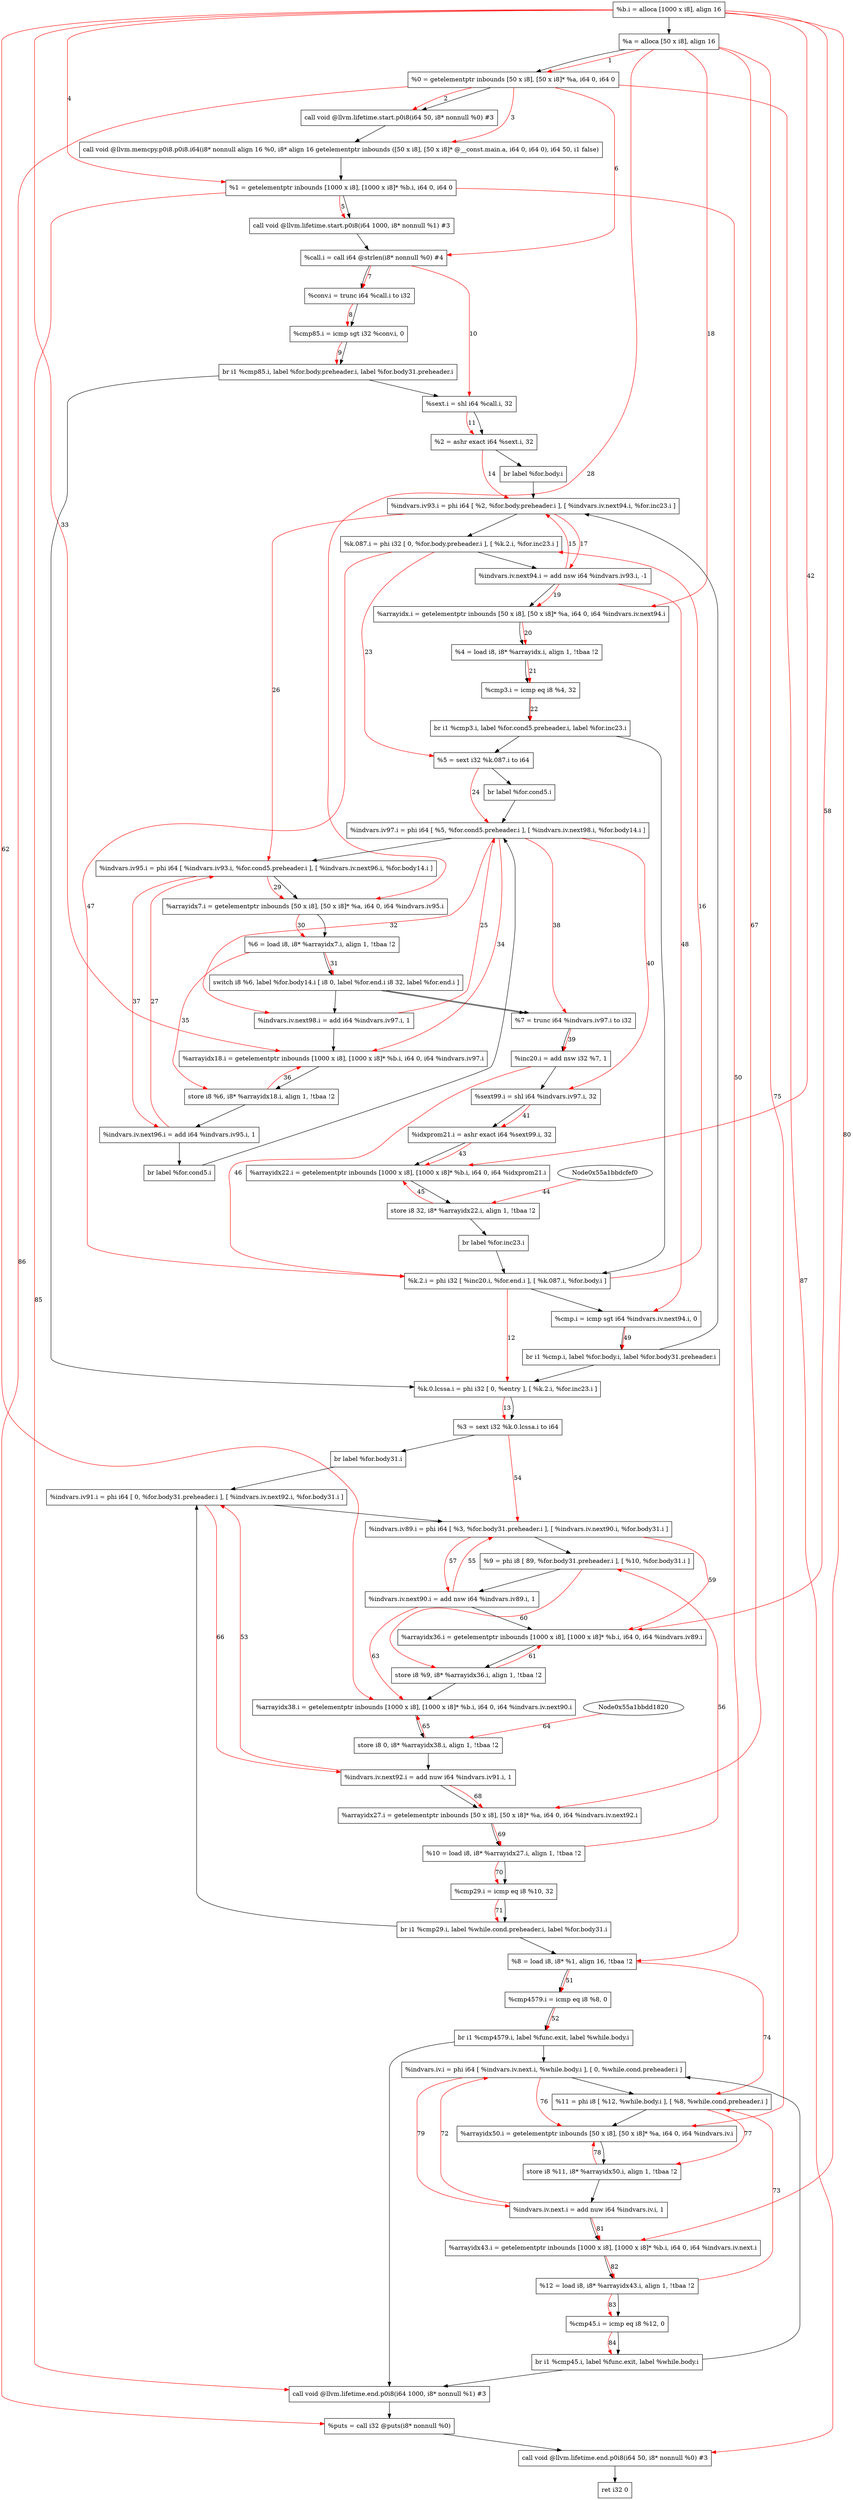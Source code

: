 digraph "CDFG for'main' function" {
	Node0x55a1bbdce738[shape=record, label="  %b.i = alloca [1000 x i8], align 16"]
	Node0x55a1bbdd1128[shape=record, label="  %a = alloca [50 x i8], align 16"]
	Node0x55a1bbdd4458[shape=record, label="  %0 = getelementptr inbounds [50 x i8], [50 x i8]* %a, i64 0, i64 0"]
	Node0x55a1bbdd45d8[shape=record, label="  call void @llvm.lifetime.start.p0i8(i64 50, i8* nonnull %0) #3"]
	Node0x55a1bbdd4d38[shape=record, label="  call void @llvm.memcpy.p0i8.p0i8.i64(i8* nonnull align 16 %0, i8* align 16 getelementptr inbounds ([50 x i8], [50 x i8]* @__const.main.a, i64 0, i64 0), i64 50, i1 false)"]
	Node0x55a1bbdd4e28[shape=record, label="  %1 = getelementptr inbounds [1000 x i8], [1000 x i8]* %b.i, i64 0, i64 0"]
	Node0x55a1bbdd4f58[shape=record, label="  call void @llvm.lifetime.start.p0i8(i64 1000, i8* nonnull %1) #3"]
	Node0x55a1bbdd5070[shape=record, label="  %call.i = call i64 @strlen(i8* nonnull %0) #4"]
	Node0x55a1bbdd5128[shape=record, label="  %conv.i = trunc i64 %call.i to i32"]
	Node0x55a1bbdd51c0[shape=record, label="  %cmp85.i = icmp sgt i32 %conv.i, 0"]
	Node0x55a1bbdd5438[shape=record, label="  br i1 %cmp85.i, label %for.body.preheader.i, label %for.body31.preheader.i"]
	Node0x55a1bbdd54e0[shape=record, label="  %sext.i = shl i64 %call.i, 32"]
	Node0x55a1bbdd5550[shape=record, label="  %2 = ashr exact i64 %sext.i, 32"]
	Node0x55a1bbdd5628[shape=record, label="  br label %for.body.i"]
	Node0x55a1bbdd5788[shape=record, label="  %k.0.lcssa.i = phi i32 [ 0, %entry ], [ %k.2.i, %for.inc23.i ]"]
	Node0x55a1bbdd5868[shape=record, label="  %3 = sext i32 %k.0.lcssa.i to i64"]
	Node0x55a1bbdd5b48[shape=record, label="  br label %for.body31.i"]
	Node0x55a1bbdd5bf8[shape=record, label="  %indvars.iv93.i = phi i64 [ %2, %for.body.preheader.i ], [ %indvars.iv.next94.i, %for.inc23.i ]"]
	Node0x55a1bbdd5cf8[shape=record, label="  %k.087.i = phi i32 [ 0, %for.body.preheader.i ], [ %k.2.i, %for.inc23.i ]"]
	Node0x55a1bbdd5de0[shape=record, label="  %indvars.iv.next94.i = add nsw i64 %indvars.iv93.i, -1"]
	Node0x55a1bbdd5e68[shape=record, label="  %arrayidx.i = getelementptr inbounds [50 x i8], [50 x i8]* %a, i64 0, i64 %indvars.iv.next94.i"]
	Node0x55a1bbdd5288[shape=record, label="  %4 = load i8, i8* %arrayidx.i, align 1, !tbaa !2"]
	Node0x55a1bbdd5f40[shape=record, label="  %cmp3.i = icmp eq i8 %4, 32"]
	Node0x55a1bbdd6098[shape=record, label="  br i1 %cmp3.i, label %for.cond5.preheader.i, label %for.inc23.i"]
	Node0x55a1bbdd5fe8[shape=record, label="  %5 = sext i32 %k.087.i to i64"]
	Node0x55a1bbdd61a8[shape=record, label="  br label %for.cond5.i"]
	Node0x55a1bbdd6308[shape=record, label="  %indvars.iv97.i = phi i64 [ %5, %for.cond5.preheader.i ], [ %indvars.iv.next98.i, %for.body14.i ]"]
	Node0x55a1bbdd64e8[shape=record, label="  %indvars.iv95.i = phi i64 [ %indvars.iv93.i, %for.cond5.preheader.i ], [ %indvars.iv.next96.i, %for.body14.i ]"]
	Node0x55a1bbdd65c8[shape=record, label="  %arrayidx7.i = getelementptr inbounds [50 x i8], [50 x i8]* %a, i64 0, i64 %indvars.iv95.i"]
	Node0x55a1bbdd6668[shape=record, label="  %6 = load i8, i8* %arrayidx7.i, align 1, !tbaa !2"]
	Node0x55a1bbdd6ab8[shape=record, label="  switch i8 %6, label %for.body14.i [
    i8 0, label %for.end.i
    i8 32, label %for.end.i
  ]"]
	Node0x55a1bbdd6c00[shape=record, label="  %indvars.iv.next98.i = add i64 %indvars.iv97.i, 1"]
	Node0x55a1bbdd6c88[shape=record, label="  %arrayidx18.i = getelementptr inbounds [1000 x i8], [1000 x i8]* %b.i, i64 0, i64 %indvars.iv97.i"]
	Node0x55a1bbdd6d10[shape=record, label="  store i8 %6, i8* %arrayidx18.i, align 1, !tbaa !2"]
	Node0x55a1bbdd6d90[shape=record, label="  %indvars.iv.next96.i = add i64 %indvars.iv95.i, 1"]
	Node0x55a1bbdd6478[shape=record, label="  br label %for.cond5.i"]
	Node0x55a1bbdd6a68[shape=record, label="  %7 = trunc i64 %indvars.iv97.i to i32"]
	Node0x55a1bbdd6e00[shape=record, label="  %inc20.i = add nsw i32 %7, 1"]
	Node0x55a1bbdd6e70[shape=record, label="  %sext99.i = shl i64 %indvars.iv97.i, 32"]
	Node0x55a1bbdd6ee0[shape=record, label="  %idxprom21.i = ashr exact i64 %sext99.i, 32"]
	Node0x55a1bbdd6f68[shape=record, label="  %arrayidx22.i = getelementptr inbounds [1000 x i8], [1000 x i8]* %b.i, i64 0, i64 %idxprom21.i"]
	Node0x55a1bbdd7020[shape=record, label="  store i8 32, i8* %arrayidx22.i, align 1, !tbaa !2"]
	Node0x55a1bbdd6148[shape=record, label="  br label %for.inc23.i"]
	Node0x55a1bbdd7078[shape=record, label="  %k.2.i = phi i32 [ %inc20.i, %for.end.i ], [ %k.087.i, %for.body.i ]"]
	Node0x55a1bbdd7170[shape=record, label="  %cmp.i = icmp sgt i64 %indvars.iv.next94.i, 0"]
	Node0x55a1bbdd71f8[shape=record, label="  br i1 %cmp.i, label %for.body.i, label %for.body31.preheader.i"]
	Node0x55a1bbdd5388[shape=record, label="  %8 = load i8, i8* %1, align 16, !tbaa !2"]
	Node0x55a1bbdd7370[shape=record, label="  %cmp4579.i = icmp eq i8 %8, 0"]
	Node0x55a1bbdd2648[shape=record, label="  br i1 %cmp4579.i, label %func.exit, label %while.body.i"]
	Node0x55a1bbdd26f8[shape=record, label="  %indvars.iv91.i = phi i64 [ 0, %for.body31.preheader.i ], [ %indvars.iv.next92.i, %for.body31.i ]"]
	Node0x55a1bbdd28a8[shape=record, label="  %indvars.iv89.i = phi i64 [ %3, %for.body31.preheader.i ], [ %indvars.iv.next90.i, %for.body31.i ]"]
	Node0x55a1bbdd2a18[shape=record, label="  %9 = phi i8 [ 89, %for.body31.preheader.i ], [ %10, %for.body31.i ]"]
	Node0x55a1bbdd2ae0[shape=record, label="  %indvars.iv.next90.i = add nsw i64 %indvars.iv89.i, 1"]
	Node0x55a1bbdd2b68[shape=record, label="  %arrayidx36.i = getelementptr inbounds [1000 x i8], [1000 x i8]* %b.i, i64 0, i64 %indvars.iv89.i"]
	Node0x55a1bbdd2bf0[shape=record, label="  store i8 %9, i8* %arrayidx36.i, align 1, !tbaa !2"]
	Node0x55a1bbdd2ce8[shape=record, label="  %arrayidx38.i = getelementptr inbounds [1000 x i8], [1000 x i8]* %b.i, i64 0, i64 %indvars.iv.next90.i"]
	Node0x55a1bbdd8420[shape=record, label="  store i8 0, i8* %arrayidx38.i, align 1, !tbaa !2"]
	Node0x55a1bbdd84a0[shape=record, label="  %indvars.iv.next92.i = add nuw i64 %indvars.iv91.i, 1"]
	Node0x55a1bbdd8528[shape=record, label="  %arrayidx27.i = getelementptr inbounds [50 x i8], [50 x i8]* %a, i64 0, i64 %indvars.iv.next92.i"]
	Node0x55a1bbdd5ae8[shape=record, label="  %10 = load i8, i8* %arrayidx27.i, align 1, !tbaa !2"]
	Node0x55a1bbdd85b0[shape=record, label="  %cmp29.i = icmp eq i8 %10, 32"]
	Node0x55a1bbdd8638[shape=record, label="  br i1 %cmp29.i, label %while.cond.preheader.i, label %for.body31.i"]
	Node0x55a1bbdd86b8[shape=record, label="  %indvars.iv.i = phi i64 [ %indvars.iv.next.i, %while.body.i ], [ 0, %while.cond.preheader.i ]"]
	Node0x55a1bbdd87b8[shape=record, label="  %11 = phi i8 [ %12, %while.body.i ], [ %8, %while.cond.preheader.i ]"]
	Node0x55a1bbdd8898[shape=record, label="  %arrayidx50.i = getelementptr inbounds [50 x i8], [50 x i8]* %a, i64 0, i64 %indvars.iv.i"]
	Node0x55a1bbdd8920[shape=record, label="  store i8 %11, i8* %arrayidx50.i, align 1, !tbaa !2"]
	Node0x55a1bbdd89a0[shape=record, label="  %indvars.iv.next.i = add nuw i64 %indvars.iv.i, 1"]
	Node0x55a1bbdd9078[shape=record, label="  %arrayidx43.i = getelementptr inbounds [1000 x i8], [1000 x i8]* %b.i, i64 0, i64 %indvars.iv.next.i"]
	Node0x55a1bbdd62b8[shape=record, label="  %12 = load i8, i8* %arrayidx43.i, align 1, !tbaa !2"]
	Node0x55a1bbdd9100[shape=record, label="  %cmp45.i = icmp eq i8 %12, 0"]
	Node0x55a1bbdd9188[shape=record, label="  br i1 %cmp45.i, label %func.exit, label %while.body.i"]
	Node0x55a1bbdd9258[shape=record, label="  call void @llvm.lifetime.end.p0i8(i64 1000, i8* nonnull %1) #3"]
	Node0x55a1bbdd93c0[shape=record, label="  %puts = call i32 @puts(i8* nonnull %0)"]
	Node0x55a1bbdd9508[shape=record, label="  call void @llvm.lifetime.end.p0i8(i64 50, i8* nonnull %0) #3"]
	Node0x55a1bbdd2838[shape=record, label="  ret i32 0"]
	Node0x55a1bbdce738 -> Node0x55a1bbdd1128
	Node0x55a1bbdd1128 -> Node0x55a1bbdd4458
	Node0x55a1bbdd4458 -> Node0x55a1bbdd45d8
	Node0x55a1bbdd45d8 -> Node0x55a1bbdd4d38
	Node0x55a1bbdd4d38 -> Node0x55a1bbdd4e28
	Node0x55a1bbdd4e28 -> Node0x55a1bbdd4f58
	Node0x55a1bbdd4f58 -> Node0x55a1bbdd5070
	Node0x55a1bbdd5070 -> Node0x55a1bbdd5128
	Node0x55a1bbdd5128 -> Node0x55a1bbdd51c0
	Node0x55a1bbdd51c0 -> Node0x55a1bbdd5438
	Node0x55a1bbdd5438 -> Node0x55a1bbdd54e0
	Node0x55a1bbdd5438 -> Node0x55a1bbdd5788
	Node0x55a1bbdd54e0 -> Node0x55a1bbdd5550
	Node0x55a1bbdd5550 -> Node0x55a1bbdd5628
	Node0x55a1bbdd5628 -> Node0x55a1bbdd5bf8
	Node0x55a1bbdd5788 -> Node0x55a1bbdd5868
	Node0x55a1bbdd5868 -> Node0x55a1bbdd5b48
	Node0x55a1bbdd5b48 -> Node0x55a1bbdd26f8
	Node0x55a1bbdd5bf8 -> Node0x55a1bbdd5cf8
	Node0x55a1bbdd5cf8 -> Node0x55a1bbdd5de0
	Node0x55a1bbdd5de0 -> Node0x55a1bbdd5e68
	Node0x55a1bbdd5e68 -> Node0x55a1bbdd5288
	Node0x55a1bbdd5288 -> Node0x55a1bbdd5f40
	Node0x55a1bbdd5f40 -> Node0x55a1bbdd6098
	Node0x55a1bbdd6098 -> Node0x55a1bbdd5fe8
	Node0x55a1bbdd6098 -> Node0x55a1bbdd7078
	Node0x55a1bbdd5fe8 -> Node0x55a1bbdd61a8
	Node0x55a1bbdd61a8 -> Node0x55a1bbdd6308
	Node0x55a1bbdd6308 -> Node0x55a1bbdd64e8
	Node0x55a1bbdd64e8 -> Node0x55a1bbdd65c8
	Node0x55a1bbdd65c8 -> Node0x55a1bbdd6668
	Node0x55a1bbdd6668 -> Node0x55a1bbdd6ab8
	Node0x55a1bbdd6ab8 -> Node0x55a1bbdd6c00
	Node0x55a1bbdd6ab8 -> Node0x55a1bbdd6a68
	Node0x55a1bbdd6ab8 -> Node0x55a1bbdd6a68
	Node0x55a1bbdd6c00 -> Node0x55a1bbdd6c88
	Node0x55a1bbdd6c88 -> Node0x55a1bbdd6d10
	Node0x55a1bbdd6d10 -> Node0x55a1bbdd6d90
	Node0x55a1bbdd6d90 -> Node0x55a1bbdd6478
	Node0x55a1bbdd6478 -> Node0x55a1bbdd6308
	Node0x55a1bbdd6a68 -> Node0x55a1bbdd6e00
	Node0x55a1bbdd6e00 -> Node0x55a1bbdd6e70
	Node0x55a1bbdd6e70 -> Node0x55a1bbdd6ee0
	Node0x55a1bbdd6ee0 -> Node0x55a1bbdd6f68
	Node0x55a1bbdd6f68 -> Node0x55a1bbdd7020
	Node0x55a1bbdd7020 -> Node0x55a1bbdd6148
	Node0x55a1bbdd6148 -> Node0x55a1bbdd7078
	Node0x55a1bbdd7078 -> Node0x55a1bbdd7170
	Node0x55a1bbdd7170 -> Node0x55a1bbdd71f8
	Node0x55a1bbdd71f8 -> Node0x55a1bbdd5bf8
	Node0x55a1bbdd71f8 -> Node0x55a1bbdd5788
	Node0x55a1bbdd5388 -> Node0x55a1bbdd7370
	Node0x55a1bbdd7370 -> Node0x55a1bbdd2648
	Node0x55a1bbdd2648 -> Node0x55a1bbdd9258
	Node0x55a1bbdd2648 -> Node0x55a1bbdd86b8
	Node0x55a1bbdd26f8 -> Node0x55a1bbdd28a8
	Node0x55a1bbdd28a8 -> Node0x55a1bbdd2a18
	Node0x55a1bbdd2a18 -> Node0x55a1bbdd2ae0
	Node0x55a1bbdd2ae0 -> Node0x55a1bbdd2b68
	Node0x55a1bbdd2b68 -> Node0x55a1bbdd2bf0
	Node0x55a1bbdd2bf0 -> Node0x55a1bbdd2ce8
	Node0x55a1bbdd2ce8 -> Node0x55a1bbdd8420
	Node0x55a1bbdd8420 -> Node0x55a1bbdd84a0
	Node0x55a1bbdd84a0 -> Node0x55a1bbdd8528
	Node0x55a1bbdd8528 -> Node0x55a1bbdd5ae8
	Node0x55a1bbdd5ae8 -> Node0x55a1bbdd85b0
	Node0x55a1bbdd85b0 -> Node0x55a1bbdd8638
	Node0x55a1bbdd8638 -> Node0x55a1bbdd5388
	Node0x55a1bbdd8638 -> Node0x55a1bbdd26f8
	Node0x55a1bbdd86b8 -> Node0x55a1bbdd87b8
	Node0x55a1bbdd87b8 -> Node0x55a1bbdd8898
	Node0x55a1bbdd8898 -> Node0x55a1bbdd8920
	Node0x55a1bbdd8920 -> Node0x55a1bbdd89a0
	Node0x55a1bbdd89a0 -> Node0x55a1bbdd9078
	Node0x55a1bbdd9078 -> Node0x55a1bbdd62b8
	Node0x55a1bbdd62b8 -> Node0x55a1bbdd9100
	Node0x55a1bbdd9100 -> Node0x55a1bbdd9188
	Node0x55a1bbdd9188 -> Node0x55a1bbdd9258
	Node0x55a1bbdd9188 -> Node0x55a1bbdd86b8
	Node0x55a1bbdd9258 -> Node0x55a1bbdd93c0
	Node0x55a1bbdd93c0 -> Node0x55a1bbdd9508
	Node0x55a1bbdd9508 -> Node0x55a1bbdd2838
edge [color=red]
	Node0x55a1bbdd1128 -> Node0x55a1bbdd4458[label="1"]
	Node0x55a1bbdd4458 -> Node0x55a1bbdd45d8[label="2"]
	Node0x55a1bbdd4458 -> Node0x55a1bbdd4d38[label="3"]
	Node0x55a1bbdce738 -> Node0x55a1bbdd4e28[label="4"]
	Node0x55a1bbdd4e28 -> Node0x55a1bbdd4f58[label="5"]
	Node0x55a1bbdd4458 -> Node0x55a1bbdd5070[label="6"]
	Node0x55a1bbdd5070 -> Node0x55a1bbdd5128[label="7"]
	Node0x55a1bbdd5128 -> Node0x55a1bbdd51c0[label="8"]
	Node0x55a1bbdd51c0 -> Node0x55a1bbdd5438[label="9"]
	Node0x55a1bbdd5070 -> Node0x55a1bbdd54e0[label="10"]
	Node0x55a1bbdd54e0 -> Node0x55a1bbdd5550[label="11"]
	Node0x55a1bbdd7078 -> Node0x55a1bbdd5788[label="12"]
	Node0x55a1bbdd5788 -> Node0x55a1bbdd5868[label="13"]
	Node0x55a1bbdd5550 -> Node0x55a1bbdd5bf8[label="14"]
	Node0x55a1bbdd5de0 -> Node0x55a1bbdd5bf8[label="15"]
	Node0x55a1bbdd7078 -> Node0x55a1bbdd5cf8[label="16"]
	Node0x55a1bbdd5bf8 -> Node0x55a1bbdd5de0[label="17"]
	Node0x55a1bbdd1128 -> Node0x55a1bbdd5e68[label="18"]
	Node0x55a1bbdd5de0 -> Node0x55a1bbdd5e68[label="19"]
	Node0x55a1bbdd5e68 -> Node0x55a1bbdd5288[label="20"]
	Node0x55a1bbdd5288 -> Node0x55a1bbdd5f40[label="21"]
	Node0x55a1bbdd5f40 -> Node0x55a1bbdd6098[label="22"]
	Node0x55a1bbdd5cf8 -> Node0x55a1bbdd5fe8[label="23"]
	Node0x55a1bbdd5fe8 -> Node0x55a1bbdd6308[label="24"]
	Node0x55a1bbdd6c00 -> Node0x55a1bbdd6308[label="25"]
	Node0x55a1bbdd5bf8 -> Node0x55a1bbdd64e8[label="26"]
	Node0x55a1bbdd6d90 -> Node0x55a1bbdd64e8[label="27"]
	Node0x55a1bbdd1128 -> Node0x55a1bbdd65c8[label="28"]
	Node0x55a1bbdd64e8 -> Node0x55a1bbdd65c8[label="29"]
	Node0x55a1bbdd65c8 -> Node0x55a1bbdd6668[label="30"]
	Node0x55a1bbdd6668 -> Node0x55a1bbdd6ab8[label="31"]
	Node0x55a1bbdd6308 -> Node0x55a1bbdd6c00[label="32"]
	Node0x55a1bbdce738 -> Node0x55a1bbdd6c88[label="33"]
	Node0x55a1bbdd6308 -> Node0x55a1bbdd6c88[label="34"]
	Node0x55a1bbdd6668 -> Node0x55a1bbdd6d10[label="35"]
	Node0x55a1bbdd6d10 -> Node0x55a1bbdd6c88[label="36"]
	Node0x55a1bbdd64e8 -> Node0x55a1bbdd6d90[label="37"]
	Node0x55a1bbdd6308 -> Node0x55a1bbdd6a68[label="38"]
	Node0x55a1bbdd6a68 -> Node0x55a1bbdd6e00[label="39"]
	Node0x55a1bbdd6308 -> Node0x55a1bbdd6e70[label="40"]
	Node0x55a1bbdd6e70 -> Node0x55a1bbdd6ee0[label="41"]
	Node0x55a1bbdce738 -> Node0x55a1bbdd6f68[label="42"]
	Node0x55a1bbdd6ee0 -> Node0x55a1bbdd6f68[label="43"]
	Node0x55a1bbdcfef0 -> Node0x55a1bbdd7020[label="44"]
	Node0x55a1bbdd7020 -> Node0x55a1bbdd6f68[label="45"]
	Node0x55a1bbdd6e00 -> Node0x55a1bbdd7078[label="46"]
	Node0x55a1bbdd5cf8 -> Node0x55a1bbdd7078[label="47"]
	Node0x55a1bbdd5de0 -> Node0x55a1bbdd7170[label="48"]
	Node0x55a1bbdd7170 -> Node0x55a1bbdd71f8[label="49"]
	Node0x55a1bbdd4e28 -> Node0x55a1bbdd5388[label="50"]
	Node0x55a1bbdd5388 -> Node0x55a1bbdd7370[label="51"]
	Node0x55a1bbdd7370 -> Node0x55a1bbdd2648[label="52"]
	Node0x55a1bbdd84a0 -> Node0x55a1bbdd26f8[label="53"]
	Node0x55a1bbdd5868 -> Node0x55a1bbdd28a8[label="54"]
	Node0x55a1bbdd2ae0 -> Node0x55a1bbdd28a8[label="55"]
	Node0x55a1bbdd5ae8 -> Node0x55a1bbdd2a18[label="56"]
	Node0x55a1bbdd28a8 -> Node0x55a1bbdd2ae0[label="57"]
	Node0x55a1bbdce738 -> Node0x55a1bbdd2b68[label="58"]
	Node0x55a1bbdd28a8 -> Node0x55a1bbdd2b68[label="59"]
	Node0x55a1bbdd2a18 -> Node0x55a1bbdd2bf0[label="60"]
	Node0x55a1bbdd2bf0 -> Node0x55a1bbdd2b68[label="61"]
	Node0x55a1bbdce738 -> Node0x55a1bbdd2ce8[label="62"]
	Node0x55a1bbdd2ae0 -> Node0x55a1bbdd2ce8[label="63"]
	Node0x55a1bbdd1820 -> Node0x55a1bbdd8420[label="64"]
	Node0x55a1bbdd8420 -> Node0x55a1bbdd2ce8[label="65"]
	Node0x55a1bbdd26f8 -> Node0x55a1bbdd84a0[label="66"]
	Node0x55a1bbdd1128 -> Node0x55a1bbdd8528[label="67"]
	Node0x55a1bbdd84a0 -> Node0x55a1bbdd8528[label="68"]
	Node0x55a1bbdd8528 -> Node0x55a1bbdd5ae8[label="69"]
	Node0x55a1bbdd5ae8 -> Node0x55a1bbdd85b0[label="70"]
	Node0x55a1bbdd85b0 -> Node0x55a1bbdd8638[label="71"]
	Node0x55a1bbdd89a0 -> Node0x55a1bbdd86b8[label="72"]
	Node0x55a1bbdd62b8 -> Node0x55a1bbdd87b8[label="73"]
	Node0x55a1bbdd5388 -> Node0x55a1bbdd87b8[label="74"]
	Node0x55a1bbdd1128 -> Node0x55a1bbdd8898[label="75"]
	Node0x55a1bbdd86b8 -> Node0x55a1bbdd8898[label="76"]
	Node0x55a1bbdd87b8 -> Node0x55a1bbdd8920[label="77"]
	Node0x55a1bbdd8920 -> Node0x55a1bbdd8898[label="78"]
	Node0x55a1bbdd86b8 -> Node0x55a1bbdd89a0[label="79"]
	Node0x55a1bbdce738 -> Node0x55a1bbdd9078[label="80"]
	Node0x55a1bbdd89a0 -> Node0x55a1bbdd9078[label="81"]
	Node0x55a1bbdd9078 -> Node0x55a1bbdd62b8[label="82"]
	Node0x55a1bbdd62b8 -> Node0x55a1bbdd9100[label="83"]
	Node0x55a1bbdd9100 -> Node0x55a1bbdd9188[label="84"]
	Node0x55a1bbdd4e28 -> Node0x55a1bbdd9258[label="85"]
	Node0x55a1bbdd4458 -> Node0x55a1bbdd93c0[label="86"]
	Node0x55a1bbdd4458 -> Node0x55a1bbdd9508[label="87"]
}
